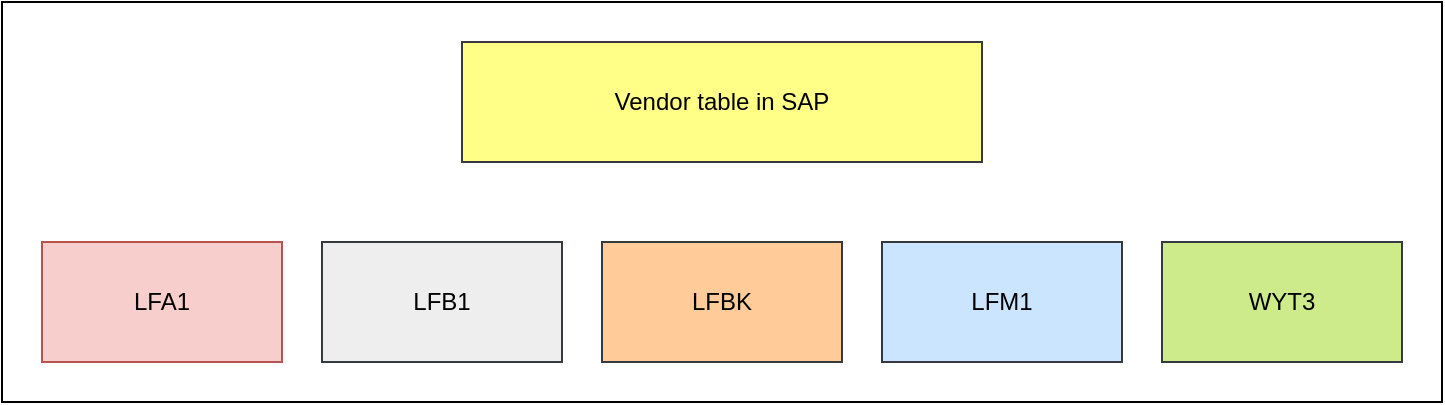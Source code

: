 <mxfile version="13.6.4" type="github">
  <diagram id="R2lEEEUBdFMjLlhIrx00" name="Page-1">
    <mxGraphModel dx="1038" dy="548" grid="1" gridSize="10" guides="1" tooltips="1" connect="1" arrows="1" fold="1" page="1" pageScale="1" pageWidth="850" pageHeight="1100" background="#ffffff" math="0" shadow="0" extFonts="Permanent Marker^https://fonts.googleapis.com/css?family=Permanent+Marker">
      <root>
        <mxCell id="0" />
        <mxCell id="1" parent="0" />
        <mxCell id="C6Ma-o-NilMTLu-KjwU3-1" value="LFBK" style="rounded=0;whiteSpace=wrap;html=1;fillColor=#ffcc99;strokeColor=#36393d;" vertex="1" parent="1">
          <mxGeometry x="300" y="160" width="120" height="60" as="geometry" />
        </mxCell>
        <mxCell id="C6Ma-o-NilMTLu-KjwU3-2" value="LFB1" style="rounded=0;whiteSpace=wrap;html=1;fillColor=#eeeeee;strokeColor=#36393d;" vertex="1" parent="1">
          <mxGeometry x="160" y="160" width="120" height="60" as="geometry" />
        </mxCell>
        <mxCell id="C6Ma-o-NilMTLu-KjwU3-3" value="Vendor table in SAP" style="rounded=0;whiteSpace=wrap;html=1;fillColor=#ffff88;strokeColor=#36393d;" vertex="1" parent="1">
          <mxGeometry x="230" y="60" width="260" height="60" as="geometry" />
        </mxCell>
        <mxCell id="C6Ma-o-NilMTLu-KjwU3-4" value="LFA1" style="rounded=0;whiteSpace=wrap;html=1;fillColor=#f8cecc;strokeColor=#b85450;" vertex="1" parent="1">
          <mxGeometry x="20" y="160" width="120" height="60" as="geometry" />
        </mxCell>
        <mxCell id="C6Ma-o-NilMTLu-KjwU3-5" value="LFM1" style="rounded=0;whiteSpace=wrap;html=1;fillColor=#cce5ff;strokeColor=#36393d;" vertex="1" parent="1">
          <mxGeometry x="440" y="160" width="120" height="60" as="geometry" />
        </mxCell>
        <mxCell id="C6Ma-o-NilMTLu-KjwU3-7" value="WYT3" style="rounded=0;whiteSpace=wrap;html=1;fillColor=#cdeb8b;strokeColor=#36393d;" vertex="1" parent="1">
          <mxGeometry x="580" y="160" width="120" height="60" as="geometry" />
        </mxCell>
        <mxCell id="C6Ma-o-NilMTLu-KjwU3-8" value="" style="rounded=0;whiteSpace=wrap;html=1;fillColor=none;fontStyle=1" vertex="1" parent="1">
          <mxGeometry y="40" width="720" height="200" as="geometry" />
        </mxCell>
      </root>
    </mxGraphModel>
  </diagram>
</mxfile>
